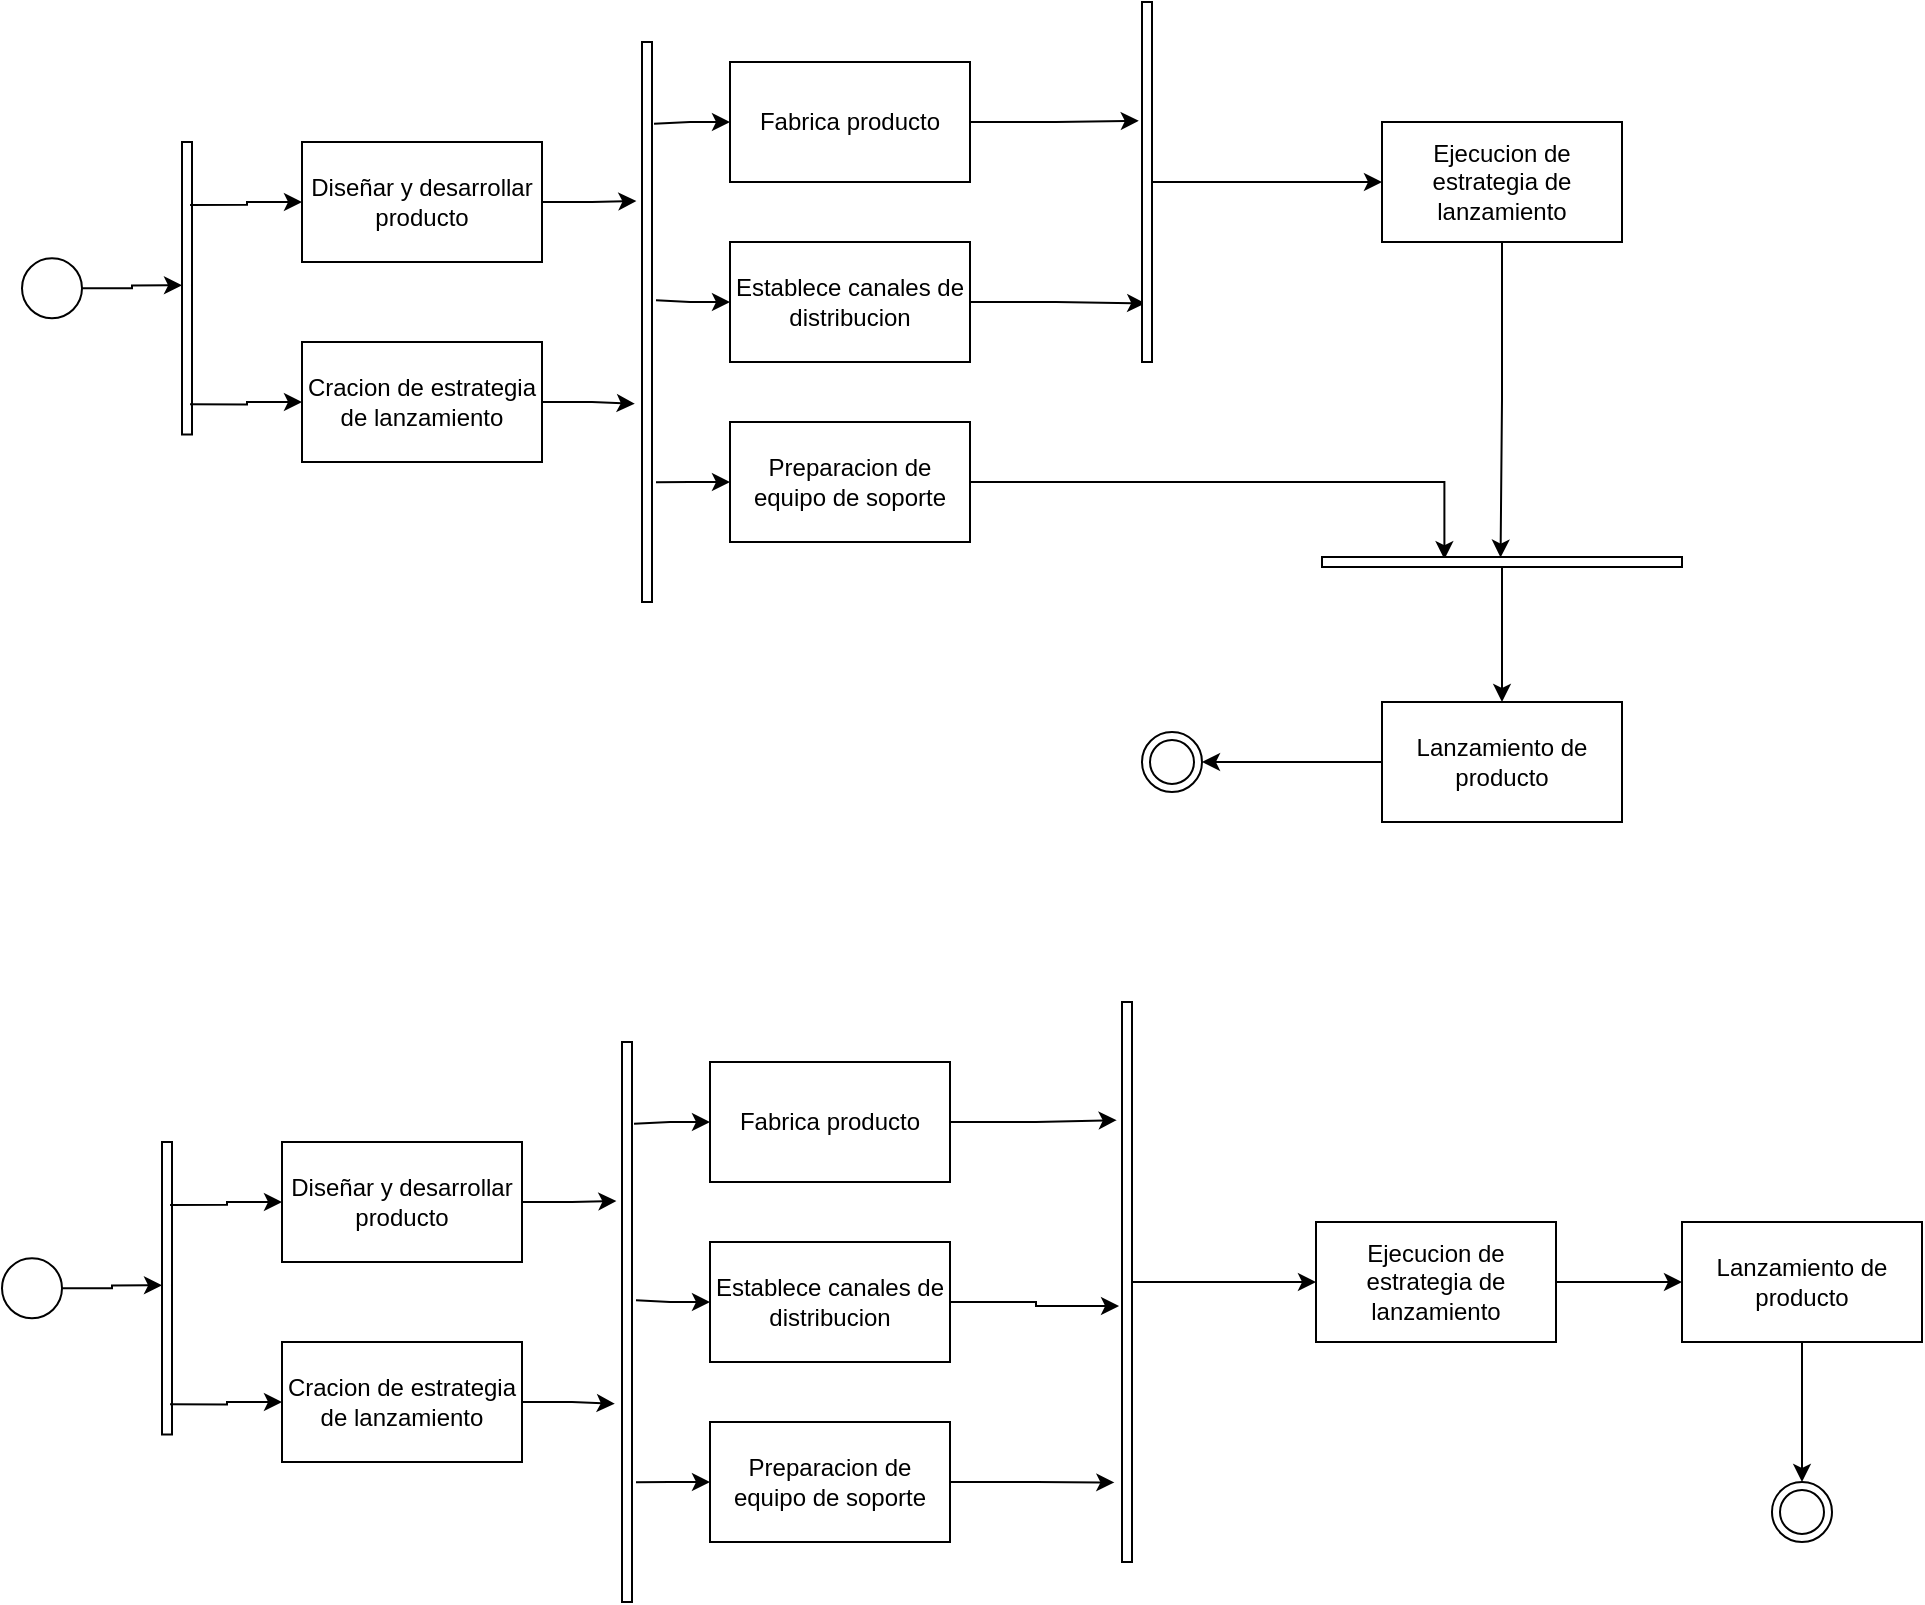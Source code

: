 <mxfile version="21.3.5" type="device" pages="3">
  <diagram id="C5RBs43oDa-KdzZeNtuy" name="EJERCIICO 1">
    <mxGraphModel dx="2514" dy="1269" grid="1" gridSize="10" guides="1" tooltips="1" connect="1" arrows="1" fold="1" page="1" pageScale="1" pageWidth="827" pageHeight="1169" math="0" shadow="0">
      <root>
        <mxCell id="WIyWlLk6GJQsqaUBKTNV-0" />
        <mxCell id="WIyWlLk6GJQsqaUBKTNV-1" parent="WIyWlLk6GJQsqaUBKTNV-0" />
        <mxCell id="HOiQVB28z-pOozwS2rOD-3" style="edgeStyle=orthogonalEdgeStyle;rounded=0;orthogonalLoop=1;jettySize=auto;html=1;entryX=0;entryY=0.49;entryDx=0;entryDy=0;entryPerimeter=0;" edge="1" parent="WIyWlLk6GJQsqaUBKTNV-1" source="HOiQVB28z-pOozwS2rOD-0" target="HOiQVB28z-pOozwS2rOD-2">
          <mxGeometry relative="1" as="geometry" />
        </mxCell>
        <mxCell id="HOiQVB28z-pOozwS2rOD-0" value="" style="ellipse;html=1;" vertex="1" parent="WIyWlLk6GJQsqaUBKTNV-1">
          <mxGeometry x="60" y="248.13" width="30" height="30" as="geometry" />
        </mxCell>
        <mxCell id="HOiQVB28z-pOozwS2rOD-2" value="" style="html=1;points=[];perimeter=orthogonalPerimeter;" vertex="1" parent="WIyWlLk6GJQsqaUBKTNV-1">
          <mxGeometry x="140" y="190" width="5" height="146.25" as="geometry" />
        </mxCell>
        <mxCell id="HOiQVB28z-pOozwS2rOD-10" style="edgeStyle=orthogonalEdgeStyle;rounded=0;orthogonalLoop=1;jettySize=auto;html=1;entryX=-0.56;entryY=0.284;entryDx=0;entryDy=0;entryPerimeter=0;" edge="1" parent="WIyWlLk6GJQsqaUBKTNV-1" source="HOiQVB28z-pOozwS2rOD-4" target="HOiQVB28z-pOozwS2rOD-9">
          <mxGeometry relative="1" as="geometry" />
        </mxCell>
        <mxCell id="HOiQVB28z-pOozwS2rOD-28" style="edgeStyle=orthogonalEdgeStyle;rounded=0;orthogonalLoop=1;jettySize=auto;html=1;entryX=0.807;entryY=0.215;entryDx=0;entryDy=0;entryPerimeter=0;endArrow=none;endFill=0;startArrow=classic;startFill=1;" edge="1" parent="WIyWlLk6GJQsqaUBKTNV-1" source="HOiQVB28z-pOozwS2rOD-4" target="HOiQVB28z-pOozwS2rOD-2">
          <mxGeometry relative="1" as="geometry" />
        </mxCell>
        <mxCell id="HOiQVB28z-pOozwS2rOD-4" value="Diseñar y desarrollar producto" style="rounded=0;whiteSpace=wrap;html=1;" vertex="1" parent="WIyWlLk6GJQsqaUBKTNV-1">
          <mxGeometry x="200" y="190" width="120" height="60" as="geometry" />
        </mxCell>
        <mxCell id="HOiQVB28z-pOozwS2rOD-11" style="edgeStyle=orthogonalEdgeStyle;rounded=0;orthogonalLoop=1;jettySize=auto;html=1;entryX=-0.72;entryY=0.646;entryDx=0;entryDy=0;entryPerimeter=0;" edge="1" parent="WIyWlLk6GJQsqaUBKTNV-1" source="HOiQVB28z-pOozwS2rOD-5" target="HOiQVB28z-pOozwS2rOD-9">
          <mxGeometry relative="1" as="geometry" />
        </mxCell>
        <mxCell id="HOiQVB28z-pOozwS2rOD-29" style="edgeStyle=orthogonalEdgeStyle;rounded=0;orthogonalLoop=1;jettySize=auto;html=1;entryX=0.807;entryY=0.897;entryDx=0;entryDy=0;entryPerimeter=0;endArrow=none;endFill=0;startArrow=classic;startFill=1;" edge="1" parent="WIyWlLk6GJQsqaUBKTNV-1" source="HOiQVB28z-pOozwS2rOD-5" target="HOiQVB28z-pOozwS2rOD-2">
          <mxGeometry relative="1" as="geometry" />
        </mxCell>
        <mxCell id="HOiQVB28z-pOozwS2rOD-5" value="Cracion de estrategia de lanzamiento" style="rounded=0;whiteSpace=wrap;html=1;" vertex="1" parent="WIyWlLk6GJQsqaUBKTNV-1">
          <mxGeometry x="200" y="290" width="120" height="60" as="geometry" />
        </mxCell>
        <mxCell id="HOiQVB28z-pOozwS2rOD-9" value="" style="html=1;points=[];perimeter=orthogonalPerimeter;" vertex="1" parent="WIyWlLk6GJQsqaUBKTNV-1">
          <mxGeometry x="370" y="140" width="5" height="280" as="geometry" />
        </mxCell>
        <mxCell id="HOiQVB28z-pOozwS2rOD-18" style="edgeStyle=orthogonalEdgeStyle;rounded=0;orthogonalLoop=1;jettySize=auto;html=1;entryX=-0.32;entryY=0.33;entryDx=0;entryDy=0;entryPerimeter=0;" edge="1" parent="WIyWlLk6GJQsqaUBKTNV-1" source="HOiQVB28z-pOozwS2rOD-12" target="HOiQVB28z-pOozwS2rOD-17">
          <mxGeometry relative="1" as="geometry" />
        </mxCell>
        <mxCell id="HOiQVB28z-pOozwS2rOD-30" style="edgeStyle=orthogonalEdgeStyle;rounded=0;orthogonalLoop=1;jettySize=auto;html=1;entryX=1.2;entryY=0.146;entryDx=0;entryDy=0;entryPerimeter=0;endArrow=none;endFill=0;startArrow=classic;startFill=1;" edge="1" parent="WIyWlLk6GJQsqaUBKTNV-1" source="HOiQVB28z-pOozwS2rOD-12" target="HOiQVB28z-pOozwS2rOD-9">
          <mxGeometry relative="1" as="geometry" />
        </mxCell>
        <mxCell id="HOiQVB28z-pOozwS2rOD-12" value="Fabrica producto" style="rounded=0;whiteSpace=wrap;html=1;" vertex="1" parent="WIyWlLk6GJQsqaUBKTNV-1">
          <mxGeometry x="414" y="150" width="120" height="60" as="geometry" />
        </mxCell>
        <mxCell id="HOiQVB28z-pOozwS2rOD-21" style="edgeStyle=orthogonalEdgeStyle;rounded=0;orthogonalLoop=1;jettySize=auto;html=1;entryX=0.32;entryY=0.837;entryDx=0;entryDy=0;entryPerimeter=0;" edge="1" parent="WIyWlLk6GJQsqaUBKTNV-1" source="HOiQVB28z-pOozwS2rOD-14" target="HOiQVB28z-pOozwS2rOD-17">
          <mxGeometry relative="1" as="geometry" />
        </mxCell>
        <mxCell id="HOiQVB28z-pOozwS2rOD-31" style="edgeStyle=orthogonalEdgeStyle;rounded=0;orthogonalLoop=1;jettySize=auto;html=1;entryX=1.4;entryY=0.461;entryDx=0;entryDy=0;entryPerimeter=0;endArrow=none;endFill=0;startArrow=classic;startFill=1;" edge="1" parent="WIyWlLk6GJQsqaUBKTNV-1" source="HOiQVB28z-pOozwS2rOD-14" target="HOiQVB28z-pOozwS2rOD-9">
          <mxGeometry relative="1" as="geometry" />
        </mxCell>
        <mxCell id="HOiQVB28z-pOozwS2rOD-14" value="Establece canales de distribucion" style="rounded=0;whiteSpace=wrap;html=1;" vertex="1" parent="WIyWlLk6GJQsqaUBKTNV-1">
          <mxGeometry x="414" y="240" width="120" height="60" as="geometry" />
        </mxCell>
        <mxCell id="HOiQVB28z-pOozwS2rOD-26" style="edgeStyle=orthogonalEdgeStyle;rounded=0;orthogonalLoop=1;jettySize=auto;html=1;entryX=0.22;entryY=0.66;entryDx=0;entryDy=0;entryPerimeter=0;" edge="1" parent="WIyWlLk6GJQsqaUBKTNV-1" source="HOiQVB28z-pOozwS2rOD-16" target="HOiQVB28z-pOozwS2rOD-24">
          <mxGeometry relative="1" as="geometry" />
        </mxCell>
        <mxCell id="HOiQVB28z-pOozwS2rOD-32" style="edgeStyle=orthogonalEdgeStyle;rounded=0;orthogonalLoop=1;jettySize=auto;html=1;entryX=1.4;entryY=0.786;entryDx=0;entryDy=0;entryPerimeter=0;endArrow=none;endFill=0;startArrow=classic;startFill=1;" edge="1" parent="WIyWlLk6GJQsqaUBKTNV-1" source="HOiQVB28z-pOozwS2rOD-16" target="HOiQVB28z-pOozwS2rOD-9">
          <mxGeometry relative="1" as="geometry" />
        </mxCell>
        <mxCell id="HOiQVB28z-pOozwS2rOD-16" value="Preparacion de equipo de soporte" style="rounded=0;whiteSpace=wrap;html=1;" vertex="1" parent="WIyWlLk6GJQsqaUBKTNV-1">
          <mxGeometry x="414" y="330" width="120" height="60" as="geometry" />
        </mxCell>
        <mxCell id="HOiQVB28z-pOozwS2rOD-33" style="edgeStyle=orthogonalEdgeStyle;rounded=0;orthogonalLoop=1;jettySize=auto;html=1;entryX=0;entryY=0.5;entryDx=0;entryDy=0;" edge="1" parent="WIyWlLk6GJQsqaUBKTNV-1" source="HOiQVB28z-pOozwS2rOD-17" target="HOiQVB28z-pOozwS2rOD-22">
          <mxGeometry relative="1" as="geometry" />
        </mxCell>
        <mxCell id="HOiQVB28z-pOozwS2rOD-17" value="" style="html=1;points=[];perimeter=orthogonalPerimeter;" vertex="1" parent="WIyWlLk6GJQsqaUBKTNV-1">
          <mxGeometry x="620" y="120" width="5" height="180" as="geometry" />
        </mxCell>
        <mxCell id="HOiQVB28z-pOozwS2rOD-25" style="edgeStyle=orthogonalEdgeStyle;rounded=0;orthogonalLoop=1;jettySize=auto;html=1;entryX=0.06;entryY=0.504;entryDx=0;entryDy=0;entryPerimeter=0;" edge="1" parent="WIyWlLk6GJQsqaUBKTNV-1" source="HOiQVB28z-pOozwS2rOD-22" target="HOiQVB28z-pOozwS2rOD-24">
          <mxGeometry relative="1" as="geometry" />
        </mxCell>
        <mxCell id="HOiQVB28z-pOozwS2rOD-22" value="Ejecucion de estrategia de lanzamiento" style="rounded=0;whiteSpace=wrap;html=1;" vertex="1" parent="WIyWlLk6GJQsqaUBKTNV-1">
          <mxGeometry x="740" y="180" width="120" height="60" as="geometry" />
        </mxCell>
        <mxCell id="HOiQVB28z-pOozwS2rOD-63" style="edgeStyle=orthogonalEdgeStyle;rounded=0;orthogonalLoop=1;jettySize=auto;html=1;entryX=1;entryY=0.5;entryDx=0;entryDy=0;" edge="1" parent="WIyWlLk6GJQsqaUBKTNV-1" source="HOiQVB28z-pOozwS2rOD-23" target="HOiQVB28z-pOozwS2rOD-62">
          <mxGeometry relative="1" as="geometry" />
        </mxCell>
        <mxCell id="HOiQVB28z-pOozwS2rOD-23" value="Lanzamiento de producto" style="rounded=0;whiteSpace=wrap;html=1;" vertex="1" parent="WIyWlLk6GJQsqaUBKTNV-1">
          <mxGeometry x="740" y="470" width="120" height="60" as="geometry" />
        </mxCell>
        <mxCell id="HOiQVB28z-pOozwS2rOD-27" style="edgeStyle=orthogonalEdgeStyle;rounded=0;orthogonalLoop=1;jettySize=auto;html=1;" edge="1" parent="WIyWlLk6GJQsqaUBKTNV-1" source="HOiQVB28z-pOozwS2rOD-24" target="HOiQVB28z-pOozwS2rOD-23">
          <mxGeometry relative="1" as="geometry" />
        </mxCell>
        <mxCell id="HOiQVB28z-pOozwS2rOD-24" value="" style="html=1;points=[];perimeter=orthogonalPerimeter;rotation=90;" vertex="1" parent="WIyWlLk6GJQsqaUBKTNV-1">
          <mxGeometry x="797.5" y="310" width="5" height="180" as="geometry" />
        </mxCell>
        <mxCell id="HOiQVB28z-pOozwS2rOD-34" style="edgeStyle=orthogonalEdgeStyle;rounded=0;orthogonalLoop=1;jettySize=auto;html=1;entryX=0;entryY=0.49;entryDx=0;entryDy=0;entryPerimeter=0;" edge="1" parent="WIyWlLk6GJQsqaUBKTNV-1" source="HOiQVB28z-pOozwS2rOD-35" target="HOiQVB28z-pOozwS2rOD-36">
          <mxGeometry relative="1" as="geometry" />
        </mxCell>
        <mxCell id="HOiQVB28z-pOozwS2rOD-35" value="" style="ellipse;html=1;" vertex="1" parent="WIyWlLk6GJQsqaUBKTNV-1">
          <mxGeometry x="50" y="748.13" width="30" height="30" as="geometry" />
        </mxCell>
        <mxCell id="HOiQVB28z-pOozwS2rOD-36" value="" style="html=1;points=[];perimeter=orthogonalPerimeter;" vertex="1" parent="WIyWlLk6GJQsqaUBKTNV-1">
          <mxGeometry x="130" y="690" width="5" height="146.25" as="geometry" />
        </mxCell>
        <mxCell id="HOiQVB28z-pOozwS2rOD-37" style="edgeStyle=orthogonalEdgeStyle;rounded=0;orthogonalLoop=1;jettySize=auto;html=1;entryX=-0.56;entryY=0.284;entryDx=0;entryDy=0;entryPerimeter=0;" edge="1" parent="WIyWlLk6GJQsqaUBKTNV-1" source="HOiQVB28z-pOozwS2rOD-39" target="HOiQVB28z-pOozwS2rOD-43">
          <mxGeometry relative="1" as="geometry" />
        </mxCell>
        <mxCell id="HOiQVB28z-pOozwS2rOD-38" style="edgeStyle=orthogonalEdgeStyle;rounded=0;orthogonalLoop=1;jettySize=auto;html=1;entryX=0.807;entryY=0.215;entryDx=0;entryDy=0;entryPerimeter=0;endArrow=none;endFill=0;startArrow=classic;startFill=1;" edge="1" parent="WIyWlLk6GJQsqaUBKTNV-1" source="HOiQVB28z-pOozwS2rOD-39" target="HOiQVB28z-pOozwS2rOD-36">
          <mxGeometry relative="1" as="geometry" />
        </mxCell>
        <mxCell id="HOiQVB28z-pOozwS2rOD-39" value="Diseñar y desarrollar producto" style="rounded=0;whiteSpace=wrap;html=1;" vertex="1" parent="WIyWlLk6GJQsqaUBKTNV-1">
          <mxGeometry x="190" y="690" width="120" height="60" as="geometry" />
        </mxCell>
        <mxCell id="HOiQVB28z-pOozwS2rOD-40" style="edgeStyle=orthogonalEdgeStyle;rounded=0;orthogonalLoop=1;jettySize=auto;html=1;entryX=-0.72;entryY=0.646;entryDx=0;entryDy=0;entryPerimeter=0;" edge="1" parent="WIyWlLk6GJQsqaUBKTNV-1" source="HOiQVB28z-pOozwS2rOD-42" target="HOiQVB28z-pOozwS2rOD-43">
          <mxGeometry relative="1" as="geometry" />
        </mxCell>
        <mxCell id="HOiQVB28z-pOozwS2rOD-41" style="edgeStyle=orthogonalEdgeStyle;rounded=0;orthogonalLoop=1;jettySize=auto;html=1;entryX=0.807;entryY=0.897;entryDx=0;entryDy=0;entryPerimeter=0;endArrow=none;endFill=0;startArrow=classic;startFill=1;" edge="1" parent="WIyWlLk6GJQsqaUBKTNV-1" source="HOiQVB28z-pOozwS2rOD-42" target="HOiQVB28z-pOozwS2rOD-36">
          <mxGeometry relative="1" as="geometry" />
        </mxCell>
        <mxCell id="HOiQVB28z-pOozwS2rOD-42" value="Cracion de estrategia de lanzamiento" style="rounded=0;whiteSpace=wrap;html=1;" vertex="1" parent="WIyWlLk6GJQsqaUBKTNV-1">
          <mxGeometry x="190" y="790" width="120" height="60" as="geometry" />
        </mxCell>
        <mxCell id="HOiQVB28z-pOozwS2rOD-43" value="" style="html=1;points=[];perimeter=orthogonalPerimeter;" vertex="1" parent="WIyWlLk6GJQsqaUBKTNV-1">
          <mxGeometry x="360" y="640" width="5" height="280" as="geometry" />
        </mxCell>
        <mxCell id="HOiQVB28z-pOozwS2rOD-44" style="edgeStyle=orthogonalEdgeStyle;rounded=0;orthogonalLoop=1;jettySize=auto;html=1;entryX=-0.529;entryY=0.211;entryDx=0;entryDy=0;entryPerimeter=0;" edge="1" parent="WIyWlLk6GJQsqaUBKTNV-1" source="HOiQVB28z-pOozwS2rOD-46" target="HOiQVB28z-pOozwS2rOD-54">
          <mxGeometry relative="1" as="geometry" />
        </mxCell>
        <mxCell id="HOiQVB28z-pOozwS2rOD-45" style="edgeStyle=orthogonalEdgeStyle;rounded=0;orthogonalLoop=1;jettySize=auto;html=1;entryX=1.2;entryY=0.146;entryDx=0;entryDy=0;entryPerimeter=0;endArrow=none;endFill=0;startArrow=classic;startFill=1;" edge="1" parent="WIyWlLk6GJQsqaUBKTNV-1" source="HOiQVB28z-pOozwS2rOD-46" target="HOiQVB28z-pOozwS2rOD-43">
          <mxGeometry relative="1" as="geometry" />
        </mxCell>
        <mxCell id="HOiQVB28z-pOozwS2rOD-46" value="Fabrica producto" style="rounded=0;whiteSpace=wrap;html=1;" vertex="1" parent="WIyWlLk6GJQsqaUBKTNV-1">
          <mxGeometry x="404" y="650" width="120" height="60" as="geometry" />
        </mxCell>
        <mxCell id="HOiQVB28z-pOozwS2rOD-47" style="edgeStyle=orthogonalEdgeStyle;rounded=0;orthogonalLoop=1;jettySize=auto;html=1;entryX=-0.294;entryY=0.543;entryDx=0;entryDy=0;entryPerimeter=0;" edge="1" parent="WIyWlLk6GJQsqaUBKTNV-1" source="HOiQVB28z-pOozwS2rOD-49" target="HOiQVB28z-pOozwS2rOD-54">
          <mxGeometry relative="1" as="geometry">
            <mxPoint x="600" y="770" as="targetPoint" />
          </mxGeometry>
        </mxCell>
        <mxCell id="HOiQVB28z-pOozwS2rOD-48" style="edgeStyle=orthogonalEdgeStyle;rounded=0;orthogonalLoop=1;jettySize=auto;html=1;entryX=1.4;entryY=0.461;entryDx=0;entryDy=0;entryPerimeter=0;endArrow=none;endFill=0;startArrow=classic;startFill=1;" edge="1" parent="WIyWlLk6GJQsqaUBKTNV-1" source="HOiQVB28z-pOozwS2rOD-49" target="HOiQVB28z-pOozwS2rOD-43">
          <mxGeometry relative="1" as="geometry" />
        </mxCell>
        <mxCell id="HOiQVB28z-pOozwS2rOD-49" value="Establece canales de distribucion" style="rounded=0;whiteSpace=wrap;html=1;" vertex="1" parent="WIyWlLk6GJQsqaUBKTNV-1">
          <mxGeometry x="404" y="740" width="120" height="60" as="geometry" />
        </mxCell>
        <mxCell id="HOiQVB28z-pOozwS2rOD-51" style="edgeStyle=orthogonalEdgeStyle;rounded=0;orthogonalLoop=1;jettySize=auto;html=1;entryX=1.4;entryY=0.786;entryDx=0;entryDy=0;entryPerimeter=0;endArrow=none;endFill=0;startArrow=classic;startFill=1;" edge="1" parent="WIyWlLk6GJQsqaUBKTNV-1" source="HOiQVB28z-pOozwS2rOD-52" target="HOiQVB28z-pOozwS2rOD-43">
          <mxGeometry relative="1" as="geometry" />
        </mxCell>
        <mxCell id="HOiQVB28z-pOozwS2rOD-60" style="edgeStyle=orthogonalEdgeStyle;rounded=0;orthogonalLoop=1;jettySize=auto;html=1;entryX=-0.765;entryY=0.858;entryDx=0;entryDy=0;entryPerimeter=0;" edge="1" parent="WIyWlLk6GJQsqaUBKTNV-1" source="HOiQVB28z-pOozwS2rOD-52" target="HOiQVB28z-pOozwS2rOD-54">
          <mxGeometry relative="1" as="geometry" />
        </mxCell>
        <mxCell id="HOiQVB28z-pOozwS2rOD-52" value="Preparacion de equipo de soporte" style="rounded=0;whiteSpace=wrap;html=1;" vertex="1" parent="WIyWlLk6GJQsqaUBKTNV-1">
          <mxGeometry x="404" y="830" width="120" height="60" as="geometry" />
        </mxCell>
        <mxCell id="HOiQVB28z-pOozwS2rOD-53" style="edgeStyle=orthogonalEdgeStyle;rounded=0;orthogonalLoop=1;jettySize=auto;html=1;entryX=0;entryY=0.5;entryDx=0;entryDy=0;" edge="1" parent="WIyWlLk6GJQsqaUBKTNV-1" source="HOiQVB28z-pOozwS2rOD-54" target="HOiQVB28z-pOozwS2rOD-56">
          <mxGeometry relative="1" as="geometry" />
        </mxCell>
        <mxCell id="HOiQVB28z-pOozwS2rOD-54" value="" style="html=1;points=[];perimeter=orthogonalPerimeter;" vertex="1" parent="WIyWlLk6GJQsqaUBKTNV-1">
          <mxGeometry x="610" y="620" width="5" height="280" as="geometry" />
        </mxCell>
        <mxCell id="HOiQVB28z-pOozwS2rOD-61" style="edgeStyle=orthogonalEdgeStyle;rounded=0;orthogonalLoop=1;jettySize=auto;html=1;" edge="1" parent="WIyWlLk6GJQsqaUBKTNV-1" source="HOiQVB28z-pOozwS2rOD-56" target="HOiQVB28z-pOozwS2rOD-57">
          <mxGeometry relative="1" as="geometry" />
        </mxCell>
        <mxCell id="HOiQVB28z-pOozwS2rOD-56" value="Ejecucion de estrategia de lanzamiento" style="rounded=0;whiteSpace=wrap;html=1;" vertex="1" parent="WIyWlLk6GJQsqaUBKTNV-1">
          <mxGeometry x="707" y="730" width="120" height="60" as="geometry" />
        </mxCell>
        <mxCell id="HOiQVB28z-pOozwS2rOD-65" style="edgeStyle=orthogonalEdgeStyle;rounded=0;orthogonalLoop=1;jettySize=auto;html=1;entryX=0.5;entryY=0;entryDx=0;entryDy=0;" edge="1" parent="WIyWlLk6GJQsqaUBKTNV-1" source="HOiQVB28z-pOozwS2rOD-57" target="HOiQVB28z-pOozwS2rOD-64">
          <mxGeometry relative="1" as="geometry" />
        </mxCell>
        <mxCell id="HOiQVB28z-pOozwS2rOD-57" value="Lanzamiento de producto" style="rounded=0;whiteSpace=wrap;html=1;" vertex="1" parent="WIyWlLk6GJQsqaUBKTNV-1">
          <mxGeometry x="890" y="730" width="120" height="60" as="geometry" />
        </mxCell>
        <mxCell id="HOiQVB28z-pOozwS2rOD-62" value="" style="ellipse;html=1;shape=endState;" vertex="1" parent="WIyWlLk6GJQsqaUBKTNV-1">
          <mxGeometry x="620" y="485" width="30" height="30" as="geometry" />
        </mxCell>
        <mxCell id="HOiQVB28z-pOozwS2rOD-64" value="" style="ellipse;html=1;shape=endState;" vertex="1" parent="WIyWlLk6GJQsqaUBKTNV-1">
          <mxGeometry x="935" y="860" width="30" height="30" as="geometry" />
        </mxCell>
      </root>
    </mxGraphModel>
  </diagram>
  <diagram name="Ejercicio 2" id="FxWZI00VHDsZUHOc9QMw">
    <mxGraphModel dx="652" dy="329" grid="1" gridSize="10" guides="1" tooltips="1" connect="1" arrows="1" fold="1" page="1" pageScale="1" pageWidth="827" pageHeight="1169" math="0" shadow="0">
      <root>
        <mxCell id="er_BJPQvSm_KH-RWigoy-0" />
        <mxCell id="er_BJPQvSm_KH-RWigoy-1" parent="er_BJPQvSm_KH-RWigoy-0" />
        <mxCell id="er_BJPQvSm_KH-RWigoy-3" style="edgeStyle=orthogonalEdgeStyle;rounded=0;orthogonalLoop=1;jettySize=auto;html=1;" edge="1" parent="er_BJPQvSm_KH-RWigoy-1">
          <mxGeometry relative="1" as="geometry">
            <mxPoint x="220.0" y="70" as="sourcePoint" />
            <mxPoint x="220" y="150" as="targetPoint" />
          </mxGeometry>
        </mxCell>
        <mxCell id="4wc1PJ9CYITddkV2yMLD-24" style="edgeStyle=orthogonalEdgeStyle;rounded=0;orthogonalLoop=1;jettySize=auto;html=1;" edge="1" parent="er_BJPQvSm_KH-RWigoy-1" source="4wc1PJ9CYITddkV2yMLD-1" target="4wc1PJ9CYITddkV2yMLD-3">
          <mxGeometry relative="1" as="geometry" />
        </mxCell>
        <mxCell id="4wc1PJ9CYITddkV2yMLD-1" value="Informe de problema" style="html=1;shape=mxgraph.infographic.ribbonSimple;notch1=20;notch2=0;align=center;verticalAlign=middle;fontSize=14;fontStyle=0;flipH=1;whiteSpace=wrap;" vertex="1" parent="er_BJPQvSm_KH-RWigoy-1">
          <mxGeometry x="130" y="150" width="180" height="70" as="geometry" />
        </mxCell>
        <mxCell id="4wc1PJ9CYITddkV2yMLD-25" style="edgeStyle=orthogonalEdgeStyle;rounded=0;orthogonalLoop=1;jettySize=auto;html=1;" edge="1" parent="er_BJPQvSm_KH-RWigoy-1" source="4wc1PJ9CYITddkV2yMLD-3" target="4wc1PJ9CYITddkV2yMLD-6">
          <mxGeometry relative="1" as="geometry" />
        </mxCell>
        <mxCell id="4wc1PJ9CYITddkV2yMLD-3" value="Crear ticket de problema" style="rounded=0;whiteSpace=wrap;html=1;" vertex="1" parent="er_BJPQvSm_KH-RWigoy-1">
          <mxGeometry x="160" y="300" width="120" height="60" as="geometry" />
        </mxCell>
        <mxCell id="4wc1PJ9CYITddkV2yMLD-26" style="edgeStyle=orthogonalEdgeStyle;rounded=0;orthogonalLoop=1;jettySize=auto;html=1;entryX=0.5;entryY=0;entryDx=0;entryDy=0;" edge="1" parent="er_BJPQvSm_KH-RWigoy-1" source="4wc1PJ9CYITddkV2yMLD-6" target="4wc1PJ9CYITddkV2yMLD-7">
          <mxGeometry relative="1" as="geometry" />
        </mxCell>
        <mxCell id="4wc1PJ9CYITddkV2yMLD-6" value="Se asigna representante" style="rounded=0;whiteSpace=wrap;html=1;" vertex="1" parent="er_BJPQvSm_KH-RWigoy-1">
          <mxGeometry x="160" y="420" width="120" height="60" as="geometry" />
        </mxCell>
        <mxCell id="4wc1PJ9CYITddkV2yMLD-11" value="No" style="edgeStyle=orthogonalEdgeStyle;rounded=0;orthogonalLoop=1;jettySize=auto;html=1;entryX=0.5;entryY=0;entryDx=0;entryDy=0;" edge="1" parent="er_BJPQvSm_KH-RWigoy-1" source="4wc1PJ9CYITddkV2yMLD-7" target="4wc1PJ9CYITddkV2yMLD-9">
          <mxGeometry relative="1" as="geometry" />
        </mxCell>
        <mxCell id="4wc1PJ9CYITddkV2yMLD-12" value="SI" style="edgeStyle=orthogonalEdgeStyle;rounded=0;orthogonalLoop=1;jettySize=auto;html=1;" edge="1" parent="er_BJPQvSm_KH-RWigoy-1" source="4wc1PJ9CYITddkV2yMLD-7" target="4wc1PJ9CYITddkV2yMLD-10">
          <mxGeometry relative="1" as="geometry" />
        </mxCell>
        <mxCell id="4wc1PJ9CYITddkV2yMLD-7" value="Resulve inmediato?" style="rhombus;whiteSpace=wrap;html=1;" vertex="1" parent="er_BJPQvSm_KH-RWigoy-1">
          <mxGeometry x="170" y="560" width="100" height="100" as="geometry" />
        </mxCell>
        <mxCell id="4wc1PJ9CYITddkV2yMLD-17" style="edgeStyle=orthogonalEdgeStyle;rounded=0;orthogonalLoop=1;jettySize=auto;html=1;entryX=0.5;entryY=0;entryDx=0;entryDy=0;entryPerimeter=0;" edge="1" parent="er_BJPQvSm_KH-RWigoy-1" source="4wc1PJ9CYITddkV2yMLD-9" target="4wc1PJ9CYITddkV2yMLD-13">
          <mxGeometry relative="1" as="geometry" />
        </mxCell>
        <mxCell id="4wc1PJ9CYITddkV2yMLD-9" value="Se envia tecnico de campo" style="rounded=0;whiteSpace=wrap;html=1;" vertex="1" parent="er_BJPQvSm_KH-RWigoy-1">
          <mxGeometry x="160" y="730" width="120" height="60" as="geometry" />
        </mxCell>
        <mxCell id="4wc1PJ9CYITddkV2yMLD-28" style="edgeStyle=orthogonalEdgeStyle;rounded=0;orthogonalLoop=1;jettySize=auto;html=1;" edge="1" parent="er_BJPQvSm_KH-RWigoy-1" source="4wc1PJ9CYITddkV2yMLD-10" target="4wc1PJ9CYITddkV2yMLD-22">
          <mxGeometry relative="1" as="geometry" />
        </mxCell>
        <mxCell id="4wc1PJ9CYITddkV2yMLD-10" value="Cierra Ticket" style="rounded=0;whiteSpace=wrap;html=1;" vertex="1" parent="er_BJPQvSm_KH-RWigoy-1">
          <mxGeometry x="465" y="580" width="120" height="60" as="geometry" />
        </mxCell>
        <mxCell id="4wc1PJ9CYITddkV2yMLD-18" style="edgeStyle=orthogonalEdgeStyle;rounded=0;orthogonalLoop=1;jettySize=auto;html=1;" edge="1" parent="er_BJPQvSm_KH-RWigoy-1" source="4wc1PJ9CYITddkV2yMLD-13" target="4wc1PJ9CYITddkV2yMLD-14">
          <mxGeometry relative="1" as="geometry" />
        </mxCell>
        <mxCell id="4wc1PJ9CYITddkV2yMLD-13" value="" style="verticalLabelPosition=bottom;verticalAlign=top;html=1;shape=mxgraph.flowchart.collate;" vertex="1" parent="er_BJPQvSm_KH-RWigoy-1">
          <mxGeometry x="200" y="840" width="40" height="40" as="geometry" />
        </mxCell>
        <mxCell id="4wc1PJ9CYITddkV2yMLD-19" style="edgeStyle=orthogonalEdgeStyle;rounded=0;orthogonalLoop=1;jettySize=auto;html=1;entryX=0;entryY=0;entryDx=0;entryDy=39.5;entryPerimeter=0;" edge="1" parent="er_BJPQvSm_KH-RWigoy-1" source="4wc1PJ9CYITddkV2yMLD-14" target="4wc1PJ9CYITddkV2yMLD-16">
          <mxGeometry relative="1" as="geometry" />
        </mxCell>
        <mxCell id="4wc1PJ9CYITddkV2yMLD-14" value="Tecnico resulve problema" style="rounded=0;whiteSpace=wrap;html=1;" vertex="1" parent="er_BJPQvSm_KH-RWigoy-1">
          <mxGeometry x="160" y="929" width="120" height="60" as="geometry" />
        </mxCell>
        <mxCell id="4wc1PJ9CYITddkV2yMLD-21" style="edgeStyle=orthogonalEdgeStyle;rounded=0;orthogonalLoop=1;jettySize=auto;html=1;entryX=0.5;entryY=1;entryDx=0;entryDy=0;" edge="1" parent="er_BJPQvSm_KH-RWigoy-1" source="4wc1PJ9CYITddkV2yMLD-16" target="4wc1PJ9CYITddkV2yMLD-10">
          <mxGeometry relative="1" as="geometry" />
        </mxCell>
        <mxCell id="4wc1PJ9CYITddkV2yMLD-16" value="Señal de finalizacion a departamento de atenion al cliente" style="html=1;shape=mxgraph.infographic.ribbonSimple;notch1=0;notch2=20;align=center;verticalAlign=middle;fontSize=14;fontStyle=0;whiteSpace=wrap;" vertex="1" parent="er_BJPQvSm_KH-RWigoy-1">
          <mxGeometry x="430" y="919.5" width="190" height="79" as="geometry" />
        </mxCell>
        <mxCell id="4wc1PJ9CYITddkV2yMLD-22" value="" style="ellipse;html=1;shape=endState;" vertex="1" parent="er_BJPQvSm_KH-RWigoy-1">
          <mxGeometry x="710" y="595" width="30" height="30" as="geometry" />
        </mxCell>
        <mxCell id="4wc1PJ9CYITddkV2yMLD-23" value="" style="ellipse;html=1;" vertex="1" parent="er_BJPQvSm_KH-RWigoy-1">
          <mxGeometry x="210" y="50" width="20" height="20" as="geometry" />
        </mxCell>
        <mxCell id="4wc1PJ9CYITddkV2yMLD-27" value="Tiene 24 horas" style="text;html=1;align=center;verticalAlign=middle;resizable=0;points=[];autosize=1;strokeColor=none;fillColor=none;" vertex="1" parent="er_BJPQvSm_KH-RWigoy-1">
          <mxGeometry x="239" y="845" width="100" height="30" as="geometry" />
        </mxCell>
      </root>
    </mxGraphModel>
  </diagram>
  <diagram name="Ejericico 3" id="nJpGbvsabonuRABonoSp">
    <mxGraphModel dx="1760" dy="888" grid="1" gridSize="10" guides="1" tooltips="1" connect="1" arrows="1" fold="1" page="1" pageScale="1" pageWidth="827" pageHeight="1169" math="0" shadow="0">
      <root>
        <mxCell id="9OM822dKukcTFhvEMQPH-0" />
        <mxCell id="9OM822dKukcTFhvEMQPH-1" parent="9OM822dKukcTFhvEMQPH-0" />
        <mxCell id="9OM822dKukcTFhvEMQPH-2" style="edgeStyle=orthogonalEdgeStyle;rounded=0;orthogonalLoop=1;jettySize=auto;html=1;" edge="1" parent="9OM822dKukcTFhvEMQPH-1">
          <mxGeometry relative="1" as="geometry">
            <mxPoint x="220.0" y="70" as="sourcePoint" />
            <mxPoint x="220" y="150" as="targetPoint" />
          </mxGeometry>
        </mxCell>
        <mxCell id="9OM822dKukcTFhvEMQPH-3" style="edgeStyle=orthogonalEdgeStyle;rounded=0;orthogonalLoop=1;jettySize=auto;html=1;exitX=0.5;exitY=1;exitDx=0;exitDy=0;" edge="1" parent="9OM822dKukcTFhvEMQPH-1" source="ZsEi8tqA1-PqzHOjD4v--0" target="9OM822dKukcTFhvEMQPH-6">
          <mxGeometry relative="1" as="geometry">
            <mxPoint x="220" y="220" as="sourcePoint" />
          </mxGeometry>
        </mxCell>
        <mxCell id="9OM822dKukcTFhvEMQPH-5" style="edgeStyle=orthogonalEdgeStyle;rounded=0;orthogonalLoop=1;jettySize=auto;html=1;" edge="1" parent="9OM822dKukcTFhvEMQPH-1" source="9OM822dKukcTFhvEMQPH-6" target="9OM822dKukcTFhvEMQPH-8">
          <mxGeometry relative="1" as="geometry" />
        </mxCell>
        <mxCell id="9OM822dKukcTFhvEMQPH-6" value="Seleccionar articulos" style="rounded=0;whiteSpace=wrap;html=1;" vertex="1" parent="9OM822dKukcTFhvEMQPH-1">
          <mxGeometry x="160" y="300" width="120" height="60" as="geometry" />
        </mxCell>
        <mxCell id="ZsEi8tqA1-PqzHOjD4v--3" style="edgeStyle=orthogonalEdgeStyle;rounded=0;orthogonalLoop=1;jettySize=auto;html=1;entryX=0.5;entryY=0;entryDx=0;entryDy=0;" edge="1" parent="9OM822dKukcTFhvEMQPH-1" source="9OM822dKukcTFhvEMQPH-8" target="ZsEi8tqA1-PqzHOjD4v--2">
          <mxGeometry relative="1" as="geometry">
            <mxPoint x="220" y="510" as="targetPoint" />
          </mxGeometry>
        </mxCell>
        <mxCell id="9OM822dKukcTFhvEMQPH-8" value="Agregar a carrito de compras" style="rounded=0;whiteSpace=wrap;html=1;" vertex="1" parent="9OM822dKukcTFhvEMQPH-1">
          <mxGeometry x="160" y="420" width="120" height="60" as="geometry" />
        </mxCell>
        <mxCell id="9OM822dKukcTFhvEMQPH-23" value="" style="ellipse;html=1;" vertex="1" parent="9OM822dKukcTFhvEMQPH-1">
          <mxGeometry x="210" y="50" width="20" height="20" as="geometry" />
        </mxCell>
        <mxCell id="ZsEi8tqA1-PqzHOjD4v--0" value="Navega online" style="rounded=0;whiteSpace=wrap;html=1;" vertex="1" parent="9OM822dKukcTFhvEMQPH-1">
          <mxGeometry x="160" y="150" width="120" height="60" as="geometry" />
        </mxCell>
        <mxCell id="ZsEi8tqA1-PqzHOjD4v--4" value="NO" style="edgeStyle=orthogonalEdgeStyle;rounded=0;orthogonalLoop=1;jettySize=auto;html=1;entryX=0;entryY=0.5;entryDx=0;entryDy=0;" edge="1" parent="9OM822dKukcTFhvEMQPH-1" source="ZsEi8tqA1-PqzHOjD4v--2" target="ZsEi8tqA1-PqzHOjD4v--0">
          <mxGeometry relative="1" as="geometry">
            <Array as="points">
              <mxPoint x="30" y="575" />
              <mxPoint x="30" y="180" />
            </Array>
          </mxGeometry>
        </mxCell>
        <mxCell id="ZsEi8tqA1-PqzHOjD4v--5" value="SI" style="edgeStyle=orthogonalEdgeStyle;rounded=0;orthogonalLoop=1;jettySize=auto;html=1;" edge="1" parent="9OM822dKukcTFhvEMQPH-1" source="ZsEi8tqA1-PqzHOjD4v--2">
          <mxGeometry relative="1" as="geometry">
            <mxPoint x="220" y="680" as="targetPoint" />
          </mxGeometry>
        </mxCell>
        <mxCell id="ZsEi8tqA1-PqzHOjD4v--2" value="Satisfecho?" style="rhombus;" vertex="1" parent="9OM822dKukcTFhvEMQPH-1">
          <mxGeometry x="172.5" y="530" width="95" height="90" as="geometry" />
        </mxCell>
        <mxCell id="ZsEi8tqA1-PqzHOjD4v--8" style="edgeStyle=orthogonalEdgeStyle;rounded=0;orthogonalLoop=1;jettySize=auto;html=1;" edge="1" parent="9OM822dKukcTFhvEMQPH-1" source="ZsEi8tqA1-PqzHOjD4v--6" target="ZsEi8tqA1-PqzHOjD4v--7">
          <mxGeometry relative="1" as="geometry" />
        </mxCell>
        <mxCell id="ZsEi8tqA1-PqzHOjD4v--6" value="Introduce informacion de envio en pagina de pago." style="rounded=0;whiteSpace=wrap;html=1;" vertex="1" parent="9OM822dKukcTFhvEMQPH-1">
          <mxGeometry x="160" y="680" width="120" height="60" as="geometry" />
        </mxCell>
        <mxCell id="ZsEi8tqA1-PqzHOjD4v--37" style="edgeStyle=orthogonalEdgeStyle;rounded=0;orthogonalLoop=1;jettySize=auto;html=1;entryX=0;entryY=0.5;entryDx=0;entryDy=0;" edge="1" parent="9OM822dKukcTFhvEMQPH-1" source="ZsEi8tqA1-PqzHOjD4v--7" target="ZsEi8tqA1-PqzHOjD4v--12">
          <mxGeometry relative="1" as="geometry" />
        </mxCell>
        <mxCell id="ZsEi8tqA1-PqzHOjD4v--7" value="Selecciona metodo de pago" style="rounded=0;whiteSpace=wrap;html=1;" vertex="1" parent="9OM822dKukcTFhvEMQPH-1">
          <mxGeometry x="160" y="790" width="120" height="60" as="geometry" />
        </mxCell>
        <mxCell id="ZsEi8tqA1-PqzHOjD4v--40" style="edgeStyle=orthogonalEdgeStyle;rounded=0;orthogonalLoop=1;jettySize=auto;html=1;entryX=0;entryY=0.5;entryDx=0;entryDy=0;" edge="1" parent="9OM822dKukcTFhvEMQPH-1" source="ZsEi8tqA1-PqzHOjD4v--10" target="ZsEi8tqA1-PqzHOjD4v--14">
          <mxGeometry relative="1" as="geometry" />
        </mxCell>
        <mxCell id="ZsEi8tqA1-PqzHOjD4v--10" value="Procesar poago" style="html=1;shape=mxgraph.infographic.ribbonSimple;notch1=0;notch2=20;align=center;verticalAlign=middle;fontSize=14;fontStyle=0;whiteSpace=wrap;" vertex="1" parent="9OM822dKukcTFhvEMQPH-1">
          <mxGeometry x="590" y="800" width="160" height="40" as="geometry" />
        </mxCell>
        <mxCell id="ZsEi8tqA1-PqzHOjD4v--38" style="edgeStyle=orthogonalEdgeStyle;rounded=0;orthogonalLoop=1;jettySize=auto;html=1;" edge="1" parent="9OM822dKukcTFhvEMQPH-1" source="ZsEi8tqA1-PqzHOjD4v--12" target="ZsEi8tqA1-PqzHOjD4v--10">
          <mxGeometry relative="1" as="geometry" />
        </mxCell>
        <mxCell id="ZsEi8tqA1-PqzHOjD4v--12" value="Confirmar compra" style="rounded=0;whiteSpace=wrap;html=1;" vertex="1" parent="9OM822dKukcTFhvEMQPH-1">
          <mxGeometry x="400" y="790" width="120" height="60" as="geometry" />
        </mxCell>
        <mxCell id="ZsEi8tqA1-PqzHOjD4v--18" value="SI" style="edgeStyle=orthogonalEdgeStyle;rounded=0;orthogonalLoop=1;jettySize=auto;html=1;" edge="1" parent="9OM822dKukcTFhvEMQPH-1" source="ZsEi8tqA1-PqzHOjD4v--14" target="ZsEi8tqA1-PqzHOjD4v--16">
          <mxGeometry relative="1" as="geometry" />
        </mxCell>
        <mxCell id="ZsEi8tqA1-PqzHOjD4v--21" value="NO" style="edgeStyle=orthogonalEdgeStyle;rounded=0;orthogonalLoop=1;jettySize=auto;html=1;entryX=0;entryY=0;entryDx=0;entryDy=20;entryPerimeter=0;" edge="1" parent="9OM822dKukcTFhvEMQPH-1" source="ZsEi8tqA1-PqzHOjD4v--14" target="ZsEi8tqA1-PqzHOjD4v--20">
          <mxGeometry relative="1" as="geometry" />
        </mxCell>
        <mxCell id="ZsEi8tqA1-PqzHOjD4v--14" value="Exito?" style="rhombus;" vertex="1" parent="9OM822dKukcTFhvEMQPH-1">
          <mxGeometry x="810" y="775" width="95" height="90" as="geometry" />
        </mxCell>
        <mxCell id="ZsEi8tqA1-PqzHOjD4v--28" style="edgeStyle=orthogonalEdgeStyle;rounded=0;orthogonalLoop=1;jettySize=auto;html=1;entryX=0;entryY=0;entryDx=0;entryDy=20;entryPerimeter=0;" edge="1" parent="9OM822dKukcTFhvEMQPH-1" source="ZsEi8tqA1-PqzHOjD4v--16" target="ZsEi8tqA1-PqzHOjD4v--26">
          <mxGeometry relative="1" as="geometry" />
        </mxCell>
        <mxCell id="ZsEi8tqA1-PqzHOjD4v--16" value="Confirmacion de pago&amp;nbsp;" style="html=1;shape=mxgraph.infographic.ribbonSimple;notch1=0;notch2=20;align=center;verticalAlign=middle;fontSize=14;fontStyle=0;whiteSpace=wrap;" vertex="1" parent="9OM822dKukcTFhvEMQPH-1">
          <mxGeometry x="777.5" y="930" width="160" height="40" as="geometry" />
        </mxCell>
        <mxCell id="ZsEi8tqA1-PqzHOjD4v--24" style="edgeStyle=orthogonalEdgeStyle;rounded=0;orthogonalLoop=1;jettySize=auto;html=1;" edge="1" parent="9OM822dKukcTFhvEMQPH-1" source="ZsEi8tqA1-PqzHOjD4v--20" target="ZsEi8tqA1-PqzHOjD4v--22">
          <mxGeometry relative="1" as="geometry" />
        </mxCell>
        <mxCell id="ZsEi8tqA1-PqzHOjD4v--20" value="Error de pago" style="html=1;shape=mxgraph.infographic.ribbonSimple;notch1=0;notch2=20;align=center;verticalAlign=middle;fontSize=14;fontStyle=0;whiteSpace=wrap;" vertex="1" parent="9OM822dKukcTFhvEMQPH-1">
          <mxGeometry x="1020" y="800" width="160" height="40" as="geometry" />
        </mxCell>
        <mxCell id="ZsEi8tqA1-PqzHOjD4v--23" style="edgeStyle=orthogonalEdgeStyle;rounded=0;orthogonalLoop=1;jettySize=auto;html=1;entryX=1;entryY=0.25;entryDx=0;entryDy=0;" edge="1" parent="9OM822dKukcTFhvEMQPH-1" source="ZsEi8tqA1-PqzHOjD4v--22" target="ZsEi8tqA1-PqzHOjD4v--7">
          <mxGeometry relative="1" as="geometry">
            <Array as="points">
              <mxPoint x="330" y="730" />
              <mxPoint x="330" y="805" />
            </Array>
          </mxGeometry>
        </mxCell>
        <mxCell id="ZsEi8tqA1-PqzHOjD4v--22" value="Notificacion a cliente" style="rounded=0;whiteSpace=wrap;html=1;" vertex="1" parent="9OM822dKukcTFhvEMQPH-1">
          <mxGeometry x="1040" y="700" width="120" height="60" as="geometry" />
        </mxCell>
        <mxCell id="ZsEi8tqA1-PqzHOjD4v--29" style="edgeStyle=orthogonalEdgeStyle;rounded=0;orthogonalLoop=1;jettySize=auto;html=1;" edge="1" parent="9OM822dKukcTFhvEMQPH-1" source="ZsEi8tqA1-PqzHOjD4v--26" target="ZsEi8tqA1-PqzHOjD4v--27">
          <mxGeometry relative="1" as="geometry" />
        </mxCell>
        <mxCell id="ZsEi8tqA1-PqzHOjD4v--26" value="Preparar pedido" style="html=1;shape=mxgraph.infographic.ribbonSimple;notch1=0;notch2=20;align=center;verticalAlign=middle;fontSize=14;fontStyle=0;whiteSpace=wrap;" vertex="1" parent="9OM822dKukcTFhvEMQPH-1">
          <mxGeometry x="1000" y="930" width="160" height="40" as="geometry" />
        </mxCell>
        <mxCell id="ZsEi8tqA1-PqzHOjD4v--31" style="edgeStyle=orthogonalEdgeStyle;rounded=0;orthogonalLoop=1;jettySize=auto;html=1;" edge="1" parent="9OM822dKukcTFhvEMQPH-1" source="ZsEi8tqA1-PqzHOjD4v--27" target="ZsEi8tqA1-PqzHOjD4v--30">
          <mxGeometry relative="1" as="geometry" />
        </mxCell>
        <mxCell id="ZsEi8tqA1-PqzHOjD4v--27" value="Preparacion y envio de pedido" style="rounded=0;whiteSpace=wrap;html=1;" vertex="1" parent="9OM822dKukcTFhvEMQPH-1">
          <mxGeometry x="1210" y="920" width="120" height="60" as="geometry" />
        </mxCell>
        <mxCell id="ZsEi8tqA1-PqzHOjD4v--34" style="edgeStyle=orthogonalEdgeStyle;rounded=0;orthogonalLoop=1;jettySize=auto;html=1;" edge="1" parent="9OM822dKukcTFhvEMQPH-1" source="ZsEi8tqA1-PqzHOjD4v--30" target="ZsEi8tqA1-PqzHOjD4v--33">
          <mxGeometry relative="1" as="geometry" />
        </mxCell>
        <mxCell id="ZsEi8tqA1-PqzHOjD4v--30" value="Confirmacion de envio" style="html=1;shape=mxgraph.infographic.ribbonSimple;notch1=0;notch2=20;align=center;verticalAlign=middle;fontSize=14;fontStyle=0;whiteSpace=wrap;" vertex="1" parent="9OM822dKukcTFhvEMQPH-1">
          <mxGeometry x="1190" y="1040" width="160" height="40" as="geometry" />
        </mxCell>
        <mxCell id="ZsEi8tqA1-PqzHOjD4v--36" style="edgeStyle=orthogonalEdgeStyle;rounded=0;orthogonalLoop=1;jettySize=auto;html=1;entryX=1;entryY=0.5;entryDx=0;entryDy=0;" edge="1" parent="9OM822dKukcTFhvEMQPH-1" source="ZsEi8tqA1-PqzHOjD4v--33" target="ZsEi8tqA1-PqzHOjD4v--35">
          <mxGeometry relative="1" as="geometry" />
        </mxCell>
        <mxCell id="ZsEi8tqA1-PqzHOjD4v--33" value="Notificacion a cliente" style="rounded=0;whiteSpace=wrap;html=1;" vertex="1" parent="9OM822dKukcTFhvEMQPH-1">
          <mxGeometry x="990" y="1030" width="120" height="60" as="geometry" />
        </mxCell>
        <mxCell id="ZsEi8tqA1-PqzHOjD4v--35" value="" style="ellipse;html=1;shape=endState;" vertex="1" parent="9OM822dKukcTFhvEMQPH-1">
          <mxGeometry x="875" y="1045" width="30" height="30" as="geometry" />
        </mxCell>
      </root>
    </mxGraphModel>
  </diagram>
</mxfile>
